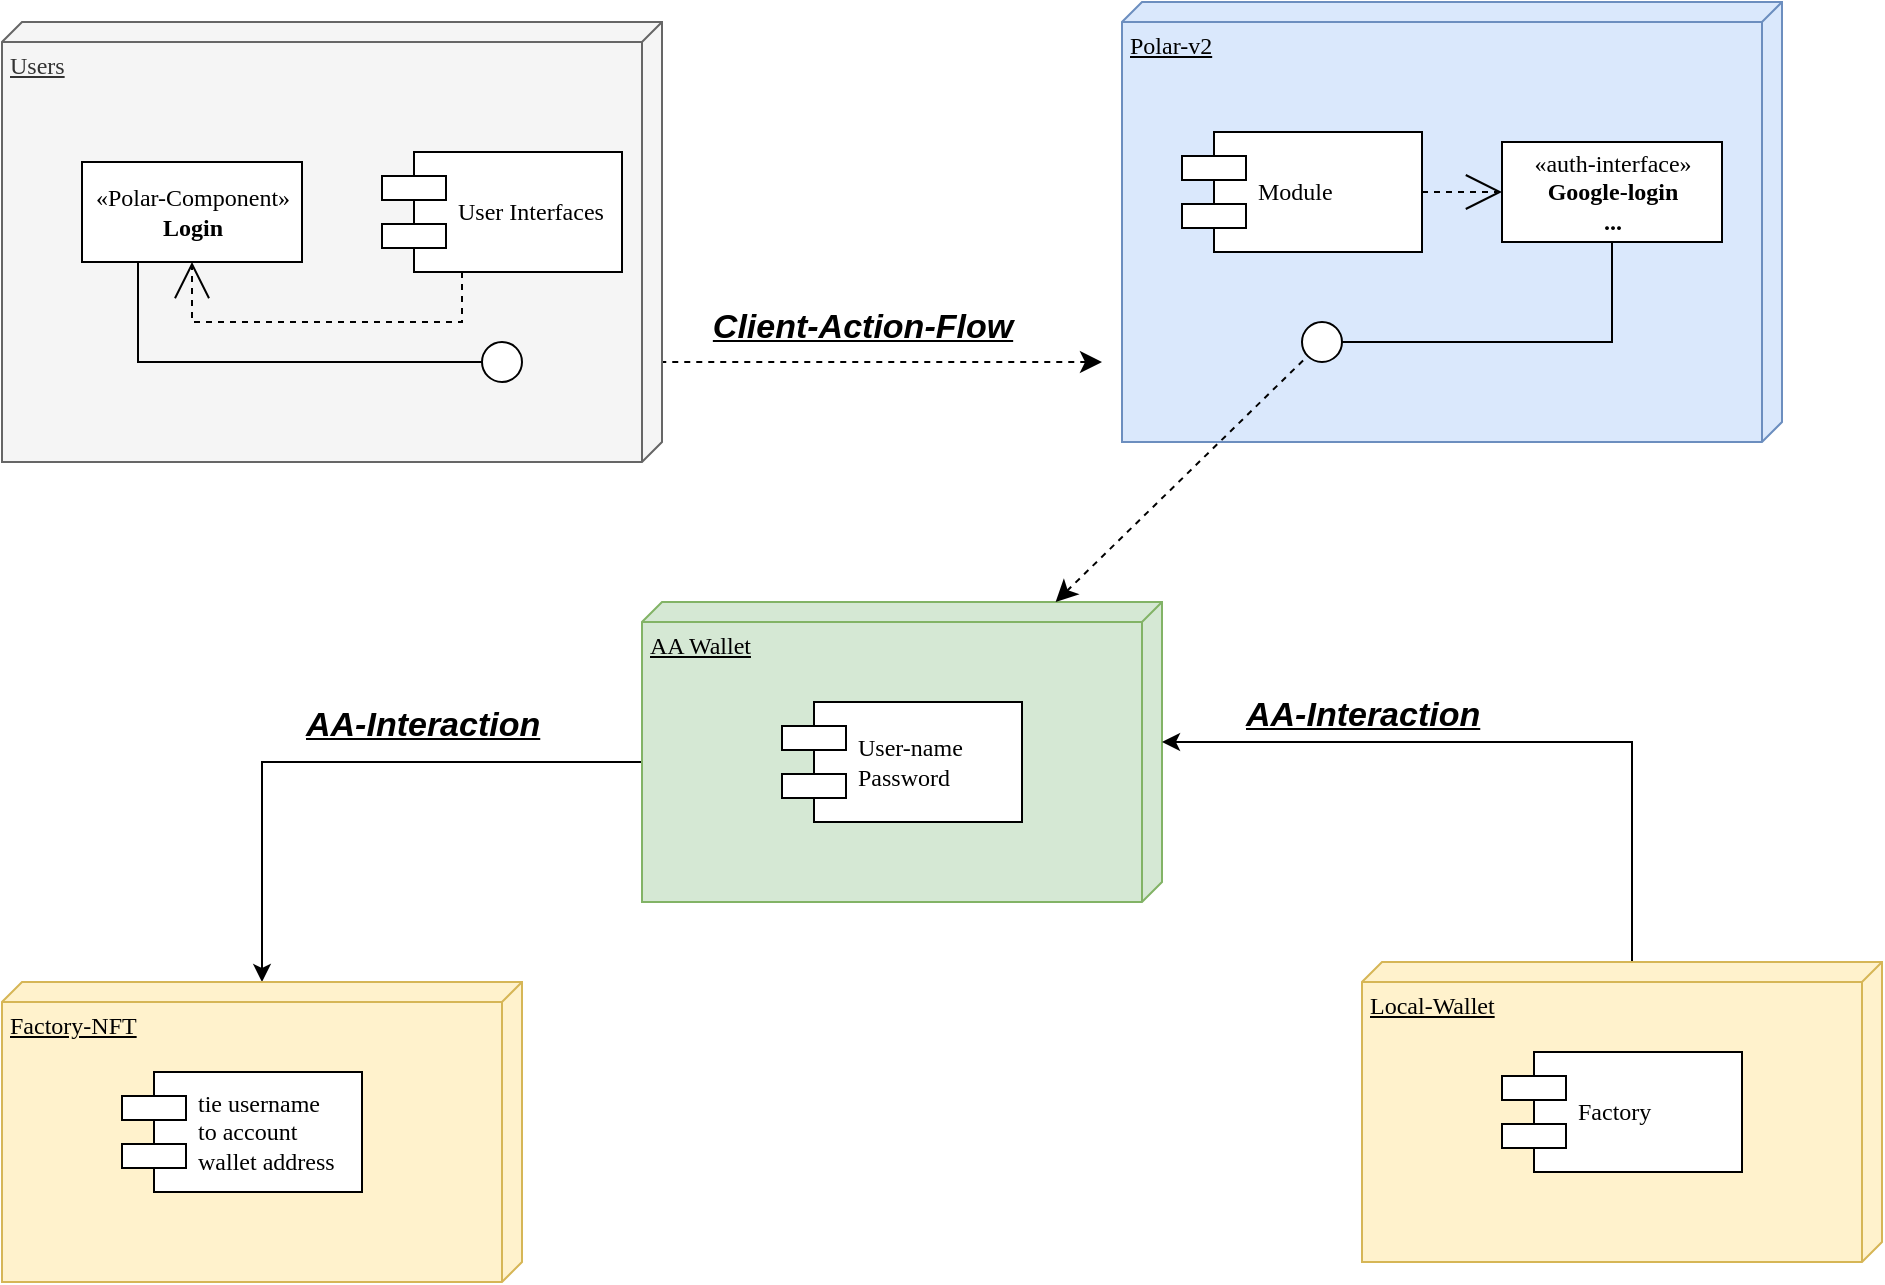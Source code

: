 <mxfile version="24.3.1" type="github" pages="3">
  <diagram name="Page-1" id="5f0bae14-7c28-e335-631c-24af17079c00">
    <mxGraphModel dx="1194" dy="647" grid="1" gridSize="10" guides="1" tooltips="1" connect="1" arrows="1" fold="1" page="1" pageScale="1" pageWidth="4681" pageHeight="3300" background="none" math="0" shadow="0">
      <root>
        <mxCell id="0" />
        <mxCell id="1" parent="0" />
        <mxCell id="G-W7wzv-xNZ-X1c61rDc-6" style="edgeStyle=orthogonalEdgeStyle;rounded=0;orthogonalLoop=1;jettySize=auto;html=1;exitX=0;exitY=0;exitDx=80;exitDy=260;exitPerimeter=0;" edge="1" parent="1" source="39150e848f15840c-3" target="G-W7wzv-xNZ-X1c61rDc-1">
          <mxGeometry relative="1" as="geometry" />
        </mxCell>
        <mxCell id="39150e848f15840c-3" value="AA Wallet" style="verticalAlign=top;align=left;spacingTop=8;spacingLeft=2;spacingRight=12;shape=cube;size=10;direction=south;fontStyle=4;html=1;rounded=0;shadow=0;comic=0;labelBackgroundColor=none;strokeWidth=1;fontFamily=Verdana;fontSize=12;fillColor=#d5e8d4;strokeColor=#82b366;" parent="1" vertex="1">
          <mxGeometry x="360" y="360" width="260" height="150" as="geometry" />
        </mxCell>
        <mxCell id="39150e848f15840c-10" value="&lt;div&gt;User-name&lt;br&gt;&lt;/div&gt;&lt;div&gt;Password&lt;/div&gt;" style="shape=component;align=left;spacingLeft=36;rounded=0;shadow=0;comic=0;labelBackgroundColor=none;strokeWidth=1;fontFamily=Verdana;fontSize=12;html=1;" parent="1" vertex="1">
          <mxGeometry x="430" y="410" width="120" height="60" as="geometry" />
        </mxCell>
        <mxCell id="G-W7wzv-xNZ-X1c61rDc-7" style="edgeStyle=orthogonalEdgeStyle;rounded=0;orthogonalLoop=1;jettySize=auto;html=1;exitX=0;exitY=0;exitDx=0;exitDy=125;exitPerimeter=0;entryX=0;entryY=0;entryDx=70;entryDy=0;entryPerimeter=0;" edge="1" parent="1" source="G-W7wzv-xNZ-X1c61rDc-2" target="39150e848f15840c-3">
          <mxGeometry relative="1" as="geometry" />
        </mxCell>
        <mxCell id="G-W7wzv-xNZ-X1c61rDc-11" value="" style="group" vertex="1" connectable="0" parent="1">
          <mxGeometry x="40" y="70" width="515" height="220" as="geometry" />
        </mxCell>
        <mxCell id="39150e848f15840c-11" style="edgeStyle=none;rounded=0;html=1;dashed=1;labelBackgroundColor=none;startArrow=classic;startFill=1;startSize=8;endArrow=none;endFill=0;endSize=16;fontFamily=Verdana;fontSize=12;" parent="G-W7wzv-xNZ-X1c61rDc-11" target="39150e848f15840c-6" edge="1">
          <mxGeometry relative="1" as="geometry">
            <mxPoint x="550" y="170" as="sourcePoint" />
          </mxGeometry>
        </mxCell>
        <mxCell id="G-W7wzv-xNZ-X1c61rDc-15" value="" style="group" vertex="1" connectable="0" parent="G-W7wzv-xNZ-X1c61rDc-11">
          <mxGeometry width="515" height="220" as="geometry" />
        </mxCell>
        <mxCell id="G-W7wzv-xNZ-X1c61rDc-10" value="" style="group" vertex="1" connectable="0" parent="G-W7wzv-xNZ-X1c61rDc-15">
          <mxGeometry width="330" height="220" as="geometry" />
        </mxCell>
        <mxCell id="39150e848f15840c-1" value="Users" style="verticalAlign=top;align=left;spacingTop=8;spacingLeft=2;spacingRight=12;shape=cube;size=10;direction=south;fontStyle=4;html=1;rounded=0;shadow=0;comic=0;labelBackgroundColor=none;strokeWidth=1;fontFamily=Verdana;fontSize=12;fillColor=#f5f5f5;strokeColor=#666666;fontColor=#333333;" parent="G-W7wzv-xNZ-X1c61rDc-10" vertex="1">
          <mxGeometry width="330" height="220" as="geometry" />
        </mxCell>
        <mxCell id="39150e848f15840c-4" value="«Polar-Component»&lt;br&gt;&lt;b&gt;Login&lt;/b&gt;" style="html=1;rounded=0;shadow=0;comic=0;labelBackgroundColor=none;strokeWidth=1;fontFamily=Verdana;fontSize=12;align=center;" parent="G-W7wzv-xNZ-X1c61rDc-10" vertex="1">
          <mxGeometry x="40" y="70" width="110" height="50" as="geometry" />
        </mxCell>
        <mxCell id="39150e848f15840c-5" value="User Interfaces" style="shape=component;align=left;spacingLeft=36;rounded=0;shadow=0;comic=0;labelBackgroundColor=none;strokeWidth=1;fontFamily=Verdana;fontSize=12;html=1;" parent="G-W7wzv-xNZ-X1c61rDc-10" vertex="1">
          <mxGeometry x="190" y="65" width="120" height="60" as="geometry" />
        </mxCell>
        <mxCell id="39150e848f15840c-6" value="" style="ellipse;whiteSpace=wrap;html=1;rounded=0;shadow=0;comic=0;labelBackgroundColor=none;strokeWidth=1;fontFamily=Verdana;fontSize=12;align=center;" parent="G-W7wzv-xNZ-X1c61rDc-10" vertex="1">
          <mxGeometry x="240" y="160" width="20" height="20" as="geometry" />
        </mxCell>
        <mxCell id="39150e848f15840c-14" style="edgeStyle=elbowEdgeStyle;rounded=0;html=1;labelBackgroundColor=none;startArrow=none;startFill=0;startSize=8;endArrow=none;endFill=0;endSize=16;fontFamily=Verdana;fontSize=12;entryX=0.25;entryY=1;entryDx=0;entryDy=0;" parent="G-W7wzv-xNZ-X1c61rDc-10" source="39150e848f15840c-6" target="39150e848f15840c-4" edge="1">
          <mxGeometry relative="1" as="geometry">
            <Array as="points">
              <mxPoint x="68" y="150" />
            </Array>
          </mxGeometry>
        </mxCell>
        <mxCell id="39150e848f15840c-15" style="edgeStyle=orthogonalEdgeStyle;rounded=0;html=1;labelBackgroundColor=none;startArrow=none;startFill=0;startSize=8;endArrow=open;endFill=0;endSize=16;fontFamily=Verdana;fontSize=12;dashed=1;" parent="G-W7wzv-xNZ-X1c61rDc-10" source="39150e848f15840c-5" target="39150e848f15840c-4" edge="1">
          <mxGeometry relative="1" as="geometry">
            <Array as="points">
              <mxPoint x="230" y="150" />
              <mxPoint x="95" y="150" />
            </Array>
          </mxGeometry>
        </mxCell>
        <mxCell id="G-W7wzv-xNZ-X1c61rDc-14" value="&lt;b&gt;&lt;u&gt;&lt;i&gt;&lt;font style=&quot;font-size: 17px;&quot;&gt;Client-Action-Flow&lt;/font&gt;&lt;/i&gt;&lt;/u&gt;&lt;/b&gt;" style="text;html=1;align=center;verticalAlign=middle;resizable=0;points=[];autosize=1;strokeColor=none;fillColor=none;" vertex="1" parent="G-W7wzv-xNZ-X1c61rDc-15">
          <mxGeometry x="345" y="138" width="170" height="30" as="geometry" />
        </mxCell>
        <mxCell id="G-W7wzv-xNZ-X1c61rDc-13" value="" style="group" vertex="1" connectable="0" parent="1">
          <mxGeometry x="600" y="60" width="330" height="220" as="geometry" />
        </mxCell>
        <mxCell id="G-W7wzv-xNZ-X1c61rDc-12" value="" style="group" vertex="1" connectable="0" parent="G-W7wzv-xNZ-X1c61rDc-13">
          <mxGeometry width="330" height="220" as="geometry" />
        </mxCell>
        <mxCell id="39150e848f15840c-2" value="Polar-v2" style="verticalAlign=top;align=left;spacingTop=8;spacingLeft=2;spacingRight=12;shape=cube;size=10;direction=south;fontStyle=4;html=1;rounded=0;shadow=0;comic=0;labelBackgroundColor=none;strokeWidth=1;fontFamily=Verdana;fontSize=12;fillColor=#dae8fc;strokeColor=#6c8ebf;" parent="G-W7wzv-xNZ-X1c61rDc-12" vertex="1">
          <mxGeometry width="330" height="220" as="geometry" />
        </mxCell>
        <mxCell id="39150e848f15840c-7" value="Module" style="shape=component;align=left;spacingLeft=36;rounded=0;shadow=0;comic=0;labelBackgroundColor=none;strokeWidth=1;fontFamily=Verdana;fontSize=12;html=1;" parent="G-W7wzv-xNZ-X1c61rDc-12" vertex="1">
          <mxGeometry x="30" y="65" width="120" height="60" as="geometry" />
        </mxCell>
        <mxCell id="39150e848f15840c-8" value="«auth-interface»&lt;br&gt;&lt;b&gt;Google-login&lt;/b&gt;&lt;div&gt;&lt;b&gt;...&lt;/b&gt;&lt;/div&gt;" style="html=1;rounded=0;shadow=0;comic=0;labelBackgroundColor=none;strokeWidth=1;fontFamily=Verdana;fontSize=12;align=center;" parent="G-W7wzv-xNZ-X1c61rDc-12" vertex="1">
          <mxGeometry x="190" y="70" width="110" height="50" as="geometry" />
        </mxCell>
        <mxCell id="39150e848f15840c-9" value="" style="ellipse;whiteSpace=wrap;html=1;rounded=0;shadow=0;comic=0;labelBackgroundColor=none;strokeWidth=1;fontFamily=Verdana;fontSize=12;align=center;" parent="G-W7wzv-xNZ-X1c61rDc-12" vertex="1">
          <mxGeometry x="90" y="160" width="20" height="20" as="geometry" />
        </mxCell>
        <mxCell id="39150e848f15840c-13" style="edgeStyle=elbowEdgeStyle;rounded=0;html=1;labelBackgroundColor=none;startArrow=none;startFill=0;startSize=8;endArrow=none;endFill=0;endSize=16;fontFamily=Verdana;fontSize=12;entryX=0.5;entryY=1;entryDx=0;entryDy=0;" parent="G-W7wzv-xNZ-X1c61rDc-12" source="39150e848f15840c-9" target="39150e848f15840c-8" edge="1">
          <mxGeometry relative="1" as="geometry">
            <Array as="points">
              <mxPoint x="245" y="150" />
            </Array>
          </mxGeometry>
        </mxCell>
        <mxCell id="39150e848f15840c-16" style="edgeStyle=orthogonalEdgeStyle;rounded=0;html=1;dashed=1;labelBackgroundColor=none;startArrow=none;startFill=0;startSize=8;endArrow=open;endFill=0;endSize=16;fontFamily=Verdana;fontSize=12;" parent="G-W7wzv-xNZ-X1c61rDc-12" source="39150e848f15840c-7" target="39150e848f15840c-8" edge="1">
          <mxGeometry relative="1" as="geometry" />
        </mxCell>
        <mxCell id="39150e848f15840c-12" style="edgeStyle=none;rounded=0;html=1;dashed=1;labelBackgroundColor=none;startArrow=classic;startFill=1;startSize=8;endArrow=none;endFill=0;endSize=16;fontFamily=Verdana;fontSize=12;" parent="G-W7wzv-xNZ-X1c61rDc-13" source="39150e848f15840c-3" target="39150e848f15840c-9" edge="1">
          <mxGeometry relative="1" as="geometry" />
        </mxCell>
        <mxCell id="G-W7wzv-xNZ-X1c61rDc-16" value="&lt;b style=&quot;caret-color: rgb(0, 0, 0); color: rgb(0, 0, 0); font-family: Helvetica; font-size: 12px; font-style: normal; font-variant-caps: normal; letter-spacing: normal; orphans: auto; text-align: center; text-indent: 0px; text-transform: none; white-space: nowrap; widows: auto; word-spacing: 0px; -webkit-text-stroke-width: 0px; text-decoration: none;&quot;&gt;&lt;u&gt;&lt;i&gt;&lt;font style=&quot;font-size: 17px;&quot;&gt;AA-Interaction&lt;/font&gt;&lt;/i&gt;&lt;/u&gt;&lt;/b&gt;" style="text;whiteSpace=wrap;html=1;" vertex="1" parent="1">
          <mxGeometry x="190" y="405" width="180" height="40" as="geometry" />
        </mxCell>
        <mxCell id="G-W7wzv-xNZ-X1c61rDc-17" value="" style="group" vertex="1" connectable="0" parent="1">
          <mxGeometry x="40" y="550" width="260" height="150" as="geometry" />
        </mxCell>
        <mxCell id="G-W7wzv-xNZ-X1c61rDc-1" value="Factory-NFT" style="verticalAlign=top;align=left;spacingTop=8;spacingLeft=2;spacingRight=12;shape=cube;size=10;direction=south;fontStyle=4;html=1;rounded=0;shadow=0;comic=0;labelBackgroundColor=none;strokeWidth=1;fontFamily=Verdana;fontSize=12;fillColor=#fff2cc;strokeColor=#d6b656;" vertex="1" parent="G-W7wzv-xNZ-X1c61rDc-17">
          <mxGeometry width="260" height="150" as="geometry" />
        </mxCell>
        <mxCell id="G-W7wzv-xNZ-X1c61rDc-8" value="tie username&lt;div&gt;to account&lt;/div&gt;&lt;div&gt;wallet address&lt;/div&gt;" style="shape=component;align=left;spacingLeft=36;rounded=0;shadow=0;comic=0;labelBackgroundColor=none;strokeWidth=1;fontFamily=Verdana;fontSize=12;html=1;" vertex="1" parent="G-W7wzv-xNZ-X1c61rDc-17">
          <mxGeometry x="60" y="45" width="120" height="60" as="geometry" />
        </mxCell>
        <mxCell id="G-W7wzv-xNZ-X1c61rDc-18" value="" style="group" vertex="1" connectable="0" parent="1">
          <mxGeometry x="720" y="540" width="260" height="150" as="geometry" />
        </mxCell>
        <mxCell id="G-W7wzv-xNZ-X1c61rDc-2" value="Local-Wallet" style="verticalAlign=top;align=left;spacingTop=8;spacingLeft=2;spacingRight=12;shape=cube;size=10;direction=south;fontStyle=4;html=1;rounded=0;shadow=0;comic=0;labelBackgroundColor=none;strokeWidth=1;fontFamily=Verdana;fontSize=12;fillColor=#fff2cc;strokeColor=#d6b656;" vertex="1" parent="G-W7wzv-xNZ-X1c61rDc-18">
          <mxGeometry width="260" height="150" as="geometry" />
        </mxCell>
        <mxCell id="G-W7wzv-xNZ-X1c61rDc-9" value="&lt;div&gt;Factory&lt;/div&gt;" style="shape=component;align=left;spacingLeft=36;rounded=0;shadow=0;comic=0;labelBackgroundColor=none;strokeWidth=1;fontFamily=Verdana;fontSize=12;html=1;" vertex="1" parent="G-W7wzv-xNZ-X1c61rDc-18">
          <mxGeometry x="70" y="45" width="120" height="60" as="geometry" />
        </mxCell>
        <mxCell id="G-W7wzv-xNZ-X1c61rDc-19" value="&lt;div style=&quot;text-align: center;&quot;&gt;&lt;b style=&quot;white-space: nowrap;&quot;&gt;&lt;u&gt;&lt;i&gt;&lt;font style=&quot;font-size: 17px;&quot;&gt;AA-Interaction&lt;/font&gt;&lt;/i&gt;&lt;/u&gt;&lt;/b&gt;&lt;br&gt;&lt;/div&gt;" style="text;whiteSpace=wrap;html=1;" vertex="1" parent="1">
          <mxGeometry x="660" y="400" width="180" height="40" as="geometry" />
        </mxCell>
      </root>
    </mxGraphModel>
  </diagram>
  <diagram id="dG1pjgf72prhxocsXOHy" name="Client-Action-Flow">
    <mxGraphModel dx="1194" dy="647" grid="1" gridSize="10" guides="1" tooltips="1" connect="1" arrows="1" fold="1" page="1" pageScale="1" pageWidth="827" pageHeight="1169" math="0" shadow="0">
      <root>
        <mxCell id="0" />
        <mxCell id="1" parent="0" />
        <mxCell id="vfYqmYlYjfO-EC65gBYU-1" value="&lt;b style=&quot;white-space: nowrap;&quot;&gt;&lt;u&gt;&lt;i&gt;&lt;font style=&quot;font-size: 17px;&quot;&gt;Client-Action-Flow&lt;/font&gt;&lt;/i&gt;&lt;/u&gt;&lt;/b&gt;" style="swimlane;whiteSpace=wrap;html=1;" vertex="1" parent="1">
          <mxGeometry x="50" y="90" width="741" height="440" as="geometry" />
        </mxCell>
        <mxCell id="BSyD0YNEJ-NNqn1iimve-9" value="" style="group" vertex="1" connectable="0" parent="vfYqmYlYjfO-EC65gBYU-1">
          <mxGeometry x="30" y="80" width="693" height="280" as="geometry" />
        </mxCell>
        <mxCell id="BSyD0YNEJ-NNqn1iimve-1" value="&lt;font style=&quot;font-size: 15px;&quot;&gt;username&lt;/font&gt;&lt;div style=&quot;font-size: 15px;&quot;&gt;&lt;font style=&quot;font-size: 15px;&quot;&gt;password&lt;/font&gt;&lt;/div&gt;" style="rounded=1;whiteSpace=wrap;html=1;fillColor=#f5f5f5;fontColor=#333333;strokeColor=#666666;" vertex="1" parent="BSyD0YNEJ-NNqn1iimve-9">
          <mxGeometry y="93.333" width="173.25" height="93.333" as="geometry" />
        </mxCell>
        <mxCell id="BSyD0YNEJ-NNqn1iimve-2" value="&lt;font style=&quot;font-size: 15px;&quot;&gt;Check Factory for matching wallet ?&lt;/font&gt;" style="rounded=1;whiteSpace=wrap;html=1;fillColor=#fff2cc;strokeColor=#d6b656;" vertex="1" parent="BSyD0YNEJ-NNqn1iimve-9">
          <mxGeometry x="245.438" y="93.333" width="173.25" height="93.333" as="geometry" />
        </mxCell>
        <mxCell id="BSyD0YNEJ-NNqn1iimve-4" value="&lt;font style=&quot;font-size: 15px;&quot;&gt;Generate New Wallet&lt;/font&gt;" style="rounded=1;whiteSpace=wrap;html=1;fillColor=#dae8fc;strokeColor=#6c8ebf;" vertex="1" parent="BSyD0YNEJ-NNqn1iimve-9">
          <mxGeometry x="519.75" width="173.25" height="93.333" as="geometry" />
        </mxCell>
        <mxCell id="BSyD0YNEJ-NNqn1iimve-7" value="&lt;font style=&quot;font-size: 15px;&quot;&gt;Get IPFS metadata URI&lt;/font&gt;" style="rounded=1;whiteSpace=wrap;html=1;fillColor=#d5e8d4;strokeColor=#82b366;" vertex="1" parent="BSyD0YNEJ-NNqn1iimve-9">
          <mxGeometry x="519.75" y="186.667" width="173.25" height="93.333" as="geometry" />
        </mxCell>
        <mxCell id="BSyD0YNEJ-NNqn1iimve-3" value="" style="edgeStyle=orthogonalEdgeStyle;rounded=0;orthogonalLoop=1;jettySize=auto;html=1;" edge="1" parent="BSyD0YNEJ-NNqn1iimve-9" source="BSyD0YNEJ-NNqn1iimve-1" target="BSyD0YNEJ-NNqn1iimve-2">
          <mxGeometry relative="1" as="geometry" />
        </mxCell>
        <mxCell id="BSyD0YNEJ-NNqn1iimve-5" value="" style="edgeStyle=orthogonalEdgeStyle;rounded=0;orthogonalLoop=1;jettySize=auto;html=1;" edge="1" parent="BSyD0YNEJ-NNqn1iimve-9" source="BSyD0YNEJ-NNqn1iimve-2" target="BSyD0YNEJ-NNqn1iimve-4">
          <mxGeometry relative="1" as="geometry" />
        </mxCell>
        <mxCell id="BSyD0YNEJ-NNqn1iimve-6" value="" style="edgeStyle=orthogonalEdgeStyle;rounded=0;orthogonalLoop=1;jettySize=auto;html=1;" edge="1" parent="BSyD0YNEJ-NNqn1iimve-9" source="BSyD0YNEJ-NNqn1iimve-2" target="BSyD0YNEJ-NNqn1iimve-4">
          <mxGeometry relative="1" as="geometry" />
        </mxCell>
        <mxCell id="BSyD0YNEJ-NNqn1iimve-8" style="edgeStyle=orthogonalEdgeStyle;rounded=0;orthogonalLoop=1;jettySize=auto;html=1;exitX=1;exitY=0.5;exitDx=0;exitDy=0;entryX=0;entryY=0.5;entryDx=0;entryDy=0;" edge="1" parent="BSyD0YNEJ-NNqn1iimve-9" source="BSyD0YNEJ-NNqn1iimve-2" target="BSyD0YNEJ-NNqn1iimve-7">
          <mxGeometry relative="1" as="geometry" />
        </mxCell>
      </root>
    </mxGraphModel>
  </diagram>
  <diagram name="IPFS-Interaction" id="QPN16cY9NRzkIbB3sRtD">
    <mxGraphModel dx="1405" dy="761" grid="1" gridSize="10" guides="1" tooltips="1" connect="1" arrows="1" fold="1" page="1" pageScale="1" pageWidth="3300" pageHeight="4681" math="0" shadow="0">
      <root>
        <mxCell id="3GQTs6kGUOe3IRoYDBML-0" />
        <mxCell id="3GQTs6kGUOe3IRoYDBML-1" parent="3GQTs6kGUOe3IRoYDBML-0" />
        <mxCell id="hKIACdKo00836e-JVxTX-22" value="" style="group" vertex="1" connectable="0" parent="3GQTs6kGUOe3IRoYDBML-1">
          <mxGeometry x="80" y="600" width="1250" height="290" as="geometry" />
        </mxCell>
        <mxCell id="hKIACdKo00836e-JVxTX-18" style="edgeStyle=orthogonalEdgeStyle;rounded=0;orthogonalLoop=1;jettySize=auto;html=1;exitX=1;exitY=0.5;exitDx=0;exitDy=0;entryX=0.5;entryY=1;entryDx=0;entryDy=0;" edge="1" parent="hKIACdKo00836e-JVxTX-22" source="hKIACdKo00836e-JVxTX-8" target="hKIACdKo00836e-JVxTX-16">
          <mxGeometry relative="1" as="geometry" />
        </mxCell>
        <mxCell id="hKIACdKo00836e-JVxTX-16" value="&lt;font style=&quot;font-size: 15px;&quot;&gt;Connect Smart Wallet&lt;/font&gt;" style="rounded=1;whiteSpace=wrap;html=1;fillColor=#fff2cc;strokeColor=#d6b656;" vertex="1" parent="hKIACdKo00836e-JVxTX-22">
          <mxGeometry x="1105.769" width="144.231" height="96.667" as="geometry" />
        </mxCell>
        <mxCell id="hKIACdKo00836e-JVxTX-20" value="" style="group" vertex="1" connectable="0" parent="hKIACdKo00836e-JVxTX-22">
          <mxGeometry width="1021.635" height="290" as="geometry" />
        </mxCell>
        <mxCell id="hKIACdKo00836e-JVxTX-19" value="" style="group" vertex="1" connectable="0" parent="hKIACdKo00836e-JVxTX-20">
          <mxGeometry x="212.74" width="808.894" height="290" as="geometry" />
        </mxCell>
        <mxCell id="hKIACdKo00836e-JVxTX-7" value="" style="edgeStyle=orthogonalEdgeStyle;rounded=0;orthogonalLoop=1;jettySize=auto;html=1;" edge="1" parent="hKIACdKo00836e-JVxTX-19" source="hKIACdKo00836e-JVxTX-1" target="hKIACdKo00836e-JVxTX-6">
          <mxGeometry relative="1" as="geometry" />
        </mxCell>
        <mxCell id="hKIACdKo00836e-JVxTX-1" value="&lt;font style=&quot;font-size: 15px;&quot;&gt;Encrypt Wallet with Password&lt;/font&gt;" style="rounded=1;whiteSpace=wrap;html=1;fillColor=#f8cecc;strokeColor=#b85450;" vertex="1" parent="hKIACdKo00836e-JVxTX-19">
          <mxGeometry width="144.231" height="96.667" as="geometry" />
        </mxCell>
        <mxCell id="hKIACdKo00836e-JVxTX-11" value="" style="edgeStyle=orthogonalEdgeStyle;rounded=0;orthogonalLoop=1;jettySize=auto;html=1;" edge="1" parent="hKIACdKo00836e-JVxTX-19" source="hKIACdKo00836e-JVxTX-6" target="hKIACdKo00836e-JVxTX-10">
          <mxGeometry relative="1" as="geometry" />
        </mxCell>
        <mxCell id="hKIACdKo00836e-JVxTX-14" style="edgeStyle=orthogonalEdgeStyle;rounded=0;orthogonalLoop=1;jettySize=auto;html=1;exitX=0.5;exitY=1;exitDx=0;exitDy=0;entryX=0;entryY=0.5;entryDx=0;entryDy=0;" edge="1" parent="hKIACdKo00836e-JVxTX-19" source="hKIACdKo00836e-JVxTX-6" target="hKIACdKo00836e-JVxTX-8">
          <mxGeometry relative="1" as="geometry" />
        </mxCell>
        <mxCell id="hKIACdKo00836e-JVxTX-6" value="&lt;font style=&quot;font-size: 15px;&quot;&gt;Encrypt Wallet with Password&lt;/font&gt;" style="rounded=1;whiteSpace=wrap;html=1;fillColor=#dae8fc;strokeColor=#6c8ebf;" vertex="1" parent="hKIACdKo00836e-JVxTX-19">
          <mxGeometry x="204.327" width="144.231" height="96.667" as="geometry" />
        </mxCell>
        <mxCell id="hKIACdKo00836e-JVxTX-8" value="&lt;font style=&quot;font-size: 15px;&quot;&gt;Upload encrypted wallet to IPFS&lt;/font&gt;" style="rounded=1;whiteSpace=wrap;html=1;fillColor=#d5e8d4;strokeColor=#82b366;" vertex="1" parent="hKIACdKo00836e-JVxTX-19">
          <mxGeometry x="568.51" y="193.333" width="144.231" height="96.667" as="geometry" />
        </mxCell>
        <mxCell id="hKIACdKo00836e-JVxTX-13" value="" style="edgeStyle=orthogonalEdgeStyle;rounded=0;orthogonalLoop=1;jettySize=auto;html=1;" edge="1" parent="hKIACdKo00836e-JVxTX-19" source="hKIACdKo00836e-JVxTX-10" target="hKIACdKo00836e-JVxTX-12">
          <mxGeometry relative="1" as="geometry" />
        </mxCell>
        <mxCell id="hKIACdKo00836e-JVxTX-10" value="&lt;font style=&quot;font-size: 15px;&quot;&gt;Deploy&lt;/font&gt;&lt;div style=&quot;font-size: 15px;&quot;&gt;&lt;font style=&quot;font-size: 15px;&quot;&gt;Account&lt;/font&gt;&lt;/div&gt;&lt;div style=&quot;font-size: 15px;&quot;&gt;&lt;font style=&quot;font-size: 15px;&quot;&gt;Contract&lt;/font&gt;&lt;/div&gt;" style="rounded=1;whiteSpace=wrap;html=1;fillColor=#dae8fc;strokeColor=#6c8ebf;" vertex="1" parent="hKIACdKo00836e-JVxTX-19">
          <mxGeometry x="424.279" width="144.231" height="96.667" as="geometry" />
        </mxCell>
        <mxCell id="hKIACdKo00836e-JVxTX-12" value="&lt;font style=&quot;font-size: 15px;&quot;&gt;Register username on account contract + IPFS metadata URI&lt;/font&gt;" style="rounded=1;whiteSpace=wrap;html=1;fillColor=#f8cecc;strokeColor=#b85450;" vertex="1" parent="hKIACdKo00836e-JVxTX-19">
          <mxGeometry x="664.663" width="144.231" height="96.667" as="geometry" />
        </mxCell>
        <mxCell id="hKIACdKo00836e-JVxTX-21" value="" style="group" vertex="1" connectable="0" parent="hKIACdKo00836e-JVxTX-20">
          <mxGeometry x="-80" width="144.231" height="96.667" as="geometry" />
        </mxCell>
        <mxCell id="hKIACdKo00836e-JVxTX-0" value="&lt;span style=&quot;font-size: 15px;&quot;&gt;Check Factory for matching wallet&lt;/span&gt;" style="rounded=1;whiteSpace=wrap;html=1;fillColor=#f5f5f5;fontColor=#333333;strokeColor=#666666;" vertex="1" parent="hKIACdKo00836e-JVxTX-21">
          <mxGeometry width="144.231" height="96.667" as="geometry" />
        </mxCell>
        <mxCell id="hKIACdKo00836e-JVxTX-4" style="edgeStyle=orthogonalEdgeStyle;rounded=0;orthogonalLoop=1;jettySize=auto;html=1;exitX=1;exitY=0.5;exitDx=0;exitDy=0;entryX=0;entryY=0.5;entryDx=0;entryDy=0;" edge="1" parent="hKIACdKo00836e-JVxTX-20" source="hKIACdKo00836e-JVxTX-0" target="hKIACdKo00836e-JVxTX-1">
          <mxGeometry relative="1" as="geometry" />
        </mxCell>
        <mxCell id="hKIACdKo00836e-JVxTX-46" value="Wallet Not Found" style="text;html=1;align=center;verticalAlign=middle;resizable=0;points=[];autosize=1;strokeColor=none;fillColor=none;" vertex="1" parent="hKIACdKo00836e-JVxTX-20">
          <mxGeometry x="75" y="20" width="120" height="30" as="geometry" />
        </mxCell>
        <mxCell id="hKIACdKo00836e-JVxTX-17" value="" style="edgeStyle=orthogonalEdgeStyle;rounded=0;orthogonalLoop=1;jettySize=auto;html=1;" edge="1" parent="hKIACdKo00836e-JVxTX-22" source="hKIACdKo00836e-JVxTX-12" target="hKIACdKo00836e-JVxTX-16">
          <mxGeometry relative="1" as="geometry" />
        </mxCell>
        <mxCell id="hKIACdKo00836e-JVxTX-24" value="&lt;b style=&quot;white-space: nowrap;&quot;&gt;&lt;u&gt;&lt;i&gt;&lt;font style=&quot;font-size: 17px;&quot;&gt;AA-Interaction - New Local Wallet&lt;/font&gt;&lt;/i&gt;&lt;/u&gt;&lt;/b&gt;" style="rounded=1;whiteSpace=wrap;html=1;" vertex="1" parent="3GQTs6kGUOe3IRoYDBML-1">
          <mxGeometry x="380" y="500" width="510" height="40" as="geometry" />
        </mxCell>
        <mxCell id="hKIACdKo00836e-JVxTX-25" value="&lt;b style=&quot;white-space: nowrap;&quot;&gt;&lt;u&gt;&lt;i&gt;&lt;font style=&quot;font-size: 17px;&quot;&gt;AA-Interaction - Account Found&lt;/font&gt;&lt;/i&gt;&lt;/u&gt;&lt;/b&gt;" style="rounded=1;whiteSpace=wrap;html=1;" vertex="1" parent="3GQTs6kGUOe3IRoYDBML-1">
          <mxGeometry x="340" y="1030" width="510" height="40" as="geometry" />
        </mxCell>
        <mxCell id="hKIACdKo00836e-JVxTX-26" value="" style="group" vertex="1" connectable="0" parent="3GQTs6kGUOe3IRoYDBML-1">
          <mxGeometry x="30" y="1140" width="1250" height="290" as="geometry" />
        </mxCell>
        <mxCell id="hKIACdKo00836e-JVxTX-28" value="&lt;font style=&quot;font-size: 15px;&quot;&gt;Connect Smart Wallet&lt;/font&gt;" style="rounded=1;whiteSpace=wrap;html=1;fillColor=#fff2cc;strokeColor=#d6b656;" vertex="1" parent="hKIACdKo00836e-JVxTX-26">
          <mxGeometry x="1105.769" width="144.231" height="96.667" as="geometry" />
        </mxCell>
        <mxCell id="hKIACdKo00836e-JVxTX-29" value="" style="group" vertex="1" connectable="0" parent="hKIACdKo00836e-JVxTX-26">
          <mxGeometry width="1021.635" height="290" as="geometry" />
        </mxCell>
        <mxCell id="hKIACdKo00836e-JVxTX-30" value="" style="group" vertex="1" connectable="0" parent="hKIACdKo00836e-JVxTX-29">
          <mxGeometry x="212.74" width="808.894" height="290" as="geometry" />
        </mxCell>
        <mxCell id="hKIACdKo00836e-JVxTX-31" value="" style="edgeStyle=orthogonalEdgeStyle;rounded=0;orthogonalLoop=1;jettySize=auto;html=1;" edge="1" parent="hKIACdKo00836e-JVxTX-30" source="hKIACdKo00836e-JVxTX-32" target="hKIACdKo00836e-JVxTX-35">
          <mxGeometry relative="1" as="geometry" />
        </mxCell>
        <mxCell id="hKIACdKo00836e-JVxTX-32" value="&lt;font style=&quot;font-size: 15px;&quot;&gt;Get IPFS metadata&lt;/font&gt;" style="rounded=1;whiteSpace=wrap;html=1;fillColor=#f8cecc;strokeColor=#b85450;" vertex="1" parent="hKIACdKo00836e-JVxTX-30">
          <mxGeometry width="144.231" height="96.667" as="geometry" />
        </mxCell>
        <mxCell id="hKIACdKo00836e-JVxTX-33" value="" style="edgeStyle=orthogonalEdgeStyle;rounded=0;orthogonalLoop=1;jettySize=auto;html=1;" edge="1" parent="hKIACdKo00836e-JVxTX-30" source="hKIACdKo00836e-JVxTX-35" target="hKIACdKo00836e-JVxTX-38">
          <mxGeometry relative="1" as="geometry" />
        </mxCell>
        <mxCell id="hKIACdKo00836e-JVxTX-35" value="&lt;font style=&quot;font-size: 15px;&quot;&gt;Download encrypted wallet from IPFS&lt;/font&gt;" style="rounded=1;whiteSpace=wrap;html=1;fillColor=#dae8fc;strokeColor=#6c8ebf;" vertex="1" parent="hKIACdKo00836e-JVxTX-30">
          <mxGeometry x="204.327" width="144.231" height="96.667" as="geometry" />
        </mxCell>
        <mxCell id="hKIACdKo00836e-JVxTX-37" value="" style="edgeStyle=orthogonalEdgeStyle;rounded=0;orthogonalLoop=1;jettySize=auto;html=1;" edge="1" parent="hKIACdKo00836e-JVxTX-30" source="hKIACdKo00836e-JVxTX-38" target="hKIACdKo00836e-JVxTX-39">
          <mxGeometry relative="1" as="geometry" />
        </mxCell>
        <mxCell id="hKIACdKo00836e-JVxTX-38" value="&lt;span style=&quot;font-size: 15px;&quot;&gt;Decrypt wallet with password&lt;/span&gt;" style="rounded=1;whiteSpace=wrap;html=1;fillColor=#dae8fc;strokeColor=#6c8ebf;" vertex="1" parent="hKIACdKo00836e-JVxTX-30">
          <mxGeometry x="424.279" width="144.231" height="96.667" as="geometry" />
        </mxCell>
        <mxCell id="hKIACdKo00836e-JVxTX-39" value="&lt;font style=&quot;font-size: 15px;&quot;&gt;Import into Local Wallet&lt;/font&gt;" style="rounded=1;whiteSpace=wrap;html=1;fillColor=#f8cecc;strokeColor=#b85450;" vertex="1" parent="hKIACdKo00836e-JVxTX-30">
          <mxGeometry x="664.663" width="144.231" height="96.667" as="geometry" />
        </mxCell>
        <mxCell id="hKIACdKo00836e-JVxTX-40" value="" style="group" vertex="1" connectable="0" parent="hKIACdKo00836e-JVxTX-29">
          <mxGeometry x="-30" width="144.231" height="96.667" as="geometry" />
        </mxCell>
        <mxCell id="hKIACdKo00836e-JVxTX-41" value="&lt;span style=&quot;font-size: 15px;&quot;&gt;Check Factory for matching wallet&lt;/span&gt;" style="rounded=1;whiteSpace=wrap;html=1;fillColor=#f5f5f5;fontColor=#333333;strokeColor=#666666;" vertex="1" parent="hKIACdKo00836e-JVxTX-40">
          <mxGeometry width="144.231" height="96.667" as="geometry" />
        </mxCell>
        <mxCell id="hKIACdKo00836e-JVxTX-42" style="edgeStyle=orthogonalEdgeStyle;rounded=0;orthogonalLoop=1;jettySize=auto;html=1;exitX=1;exitY=0.5;exitDx=0;exitDy=0;entryX=0;entryY=0.5;entryDx=0;entryDy=0;" edge="1" parent="hKIACdKo00836e-JVxTX-29" source="hKIACdKo00836e-JVxTX-41" target="hKIACdKo00836e-JVxTX-32">
          <mxGeometry relative="1" as="geometry" />
        </mxCell>
        <mxCell id="hKIACdKo00836e-JVxTX-44" value="Wallet Found" style="text;html=1;align=center;verticalAlign=middle;resizable=0;points=[];autosize=1;strokeColor=none;fillColor=none;" vertex="1" parent="hKIACdKo00836e-JVxTX-29">
          <mxGeometry x="114.23" y="20" width="90" height="30" as="geometry" />
        </mxCell>
        <mxCell id="hKIACdKo00836e-JVxTX-43" value="" style="edgeStyle=orthogonalEdgeStyle;rounded=0;orthogonalLoop=1;jettySize=auto;html=1;" edge="1" parent="hKIACdKo00836e-JVxTX-26" source="hKIACdKo00836e-JVxTX-39" target="hKIACdKo00836e-JVxTX-28">
          <mxGeometry relative="1" as="geometry" />
        </mxCell>
      </root>
    </mxGraphModel>
  </diagram>
</mxfile>

